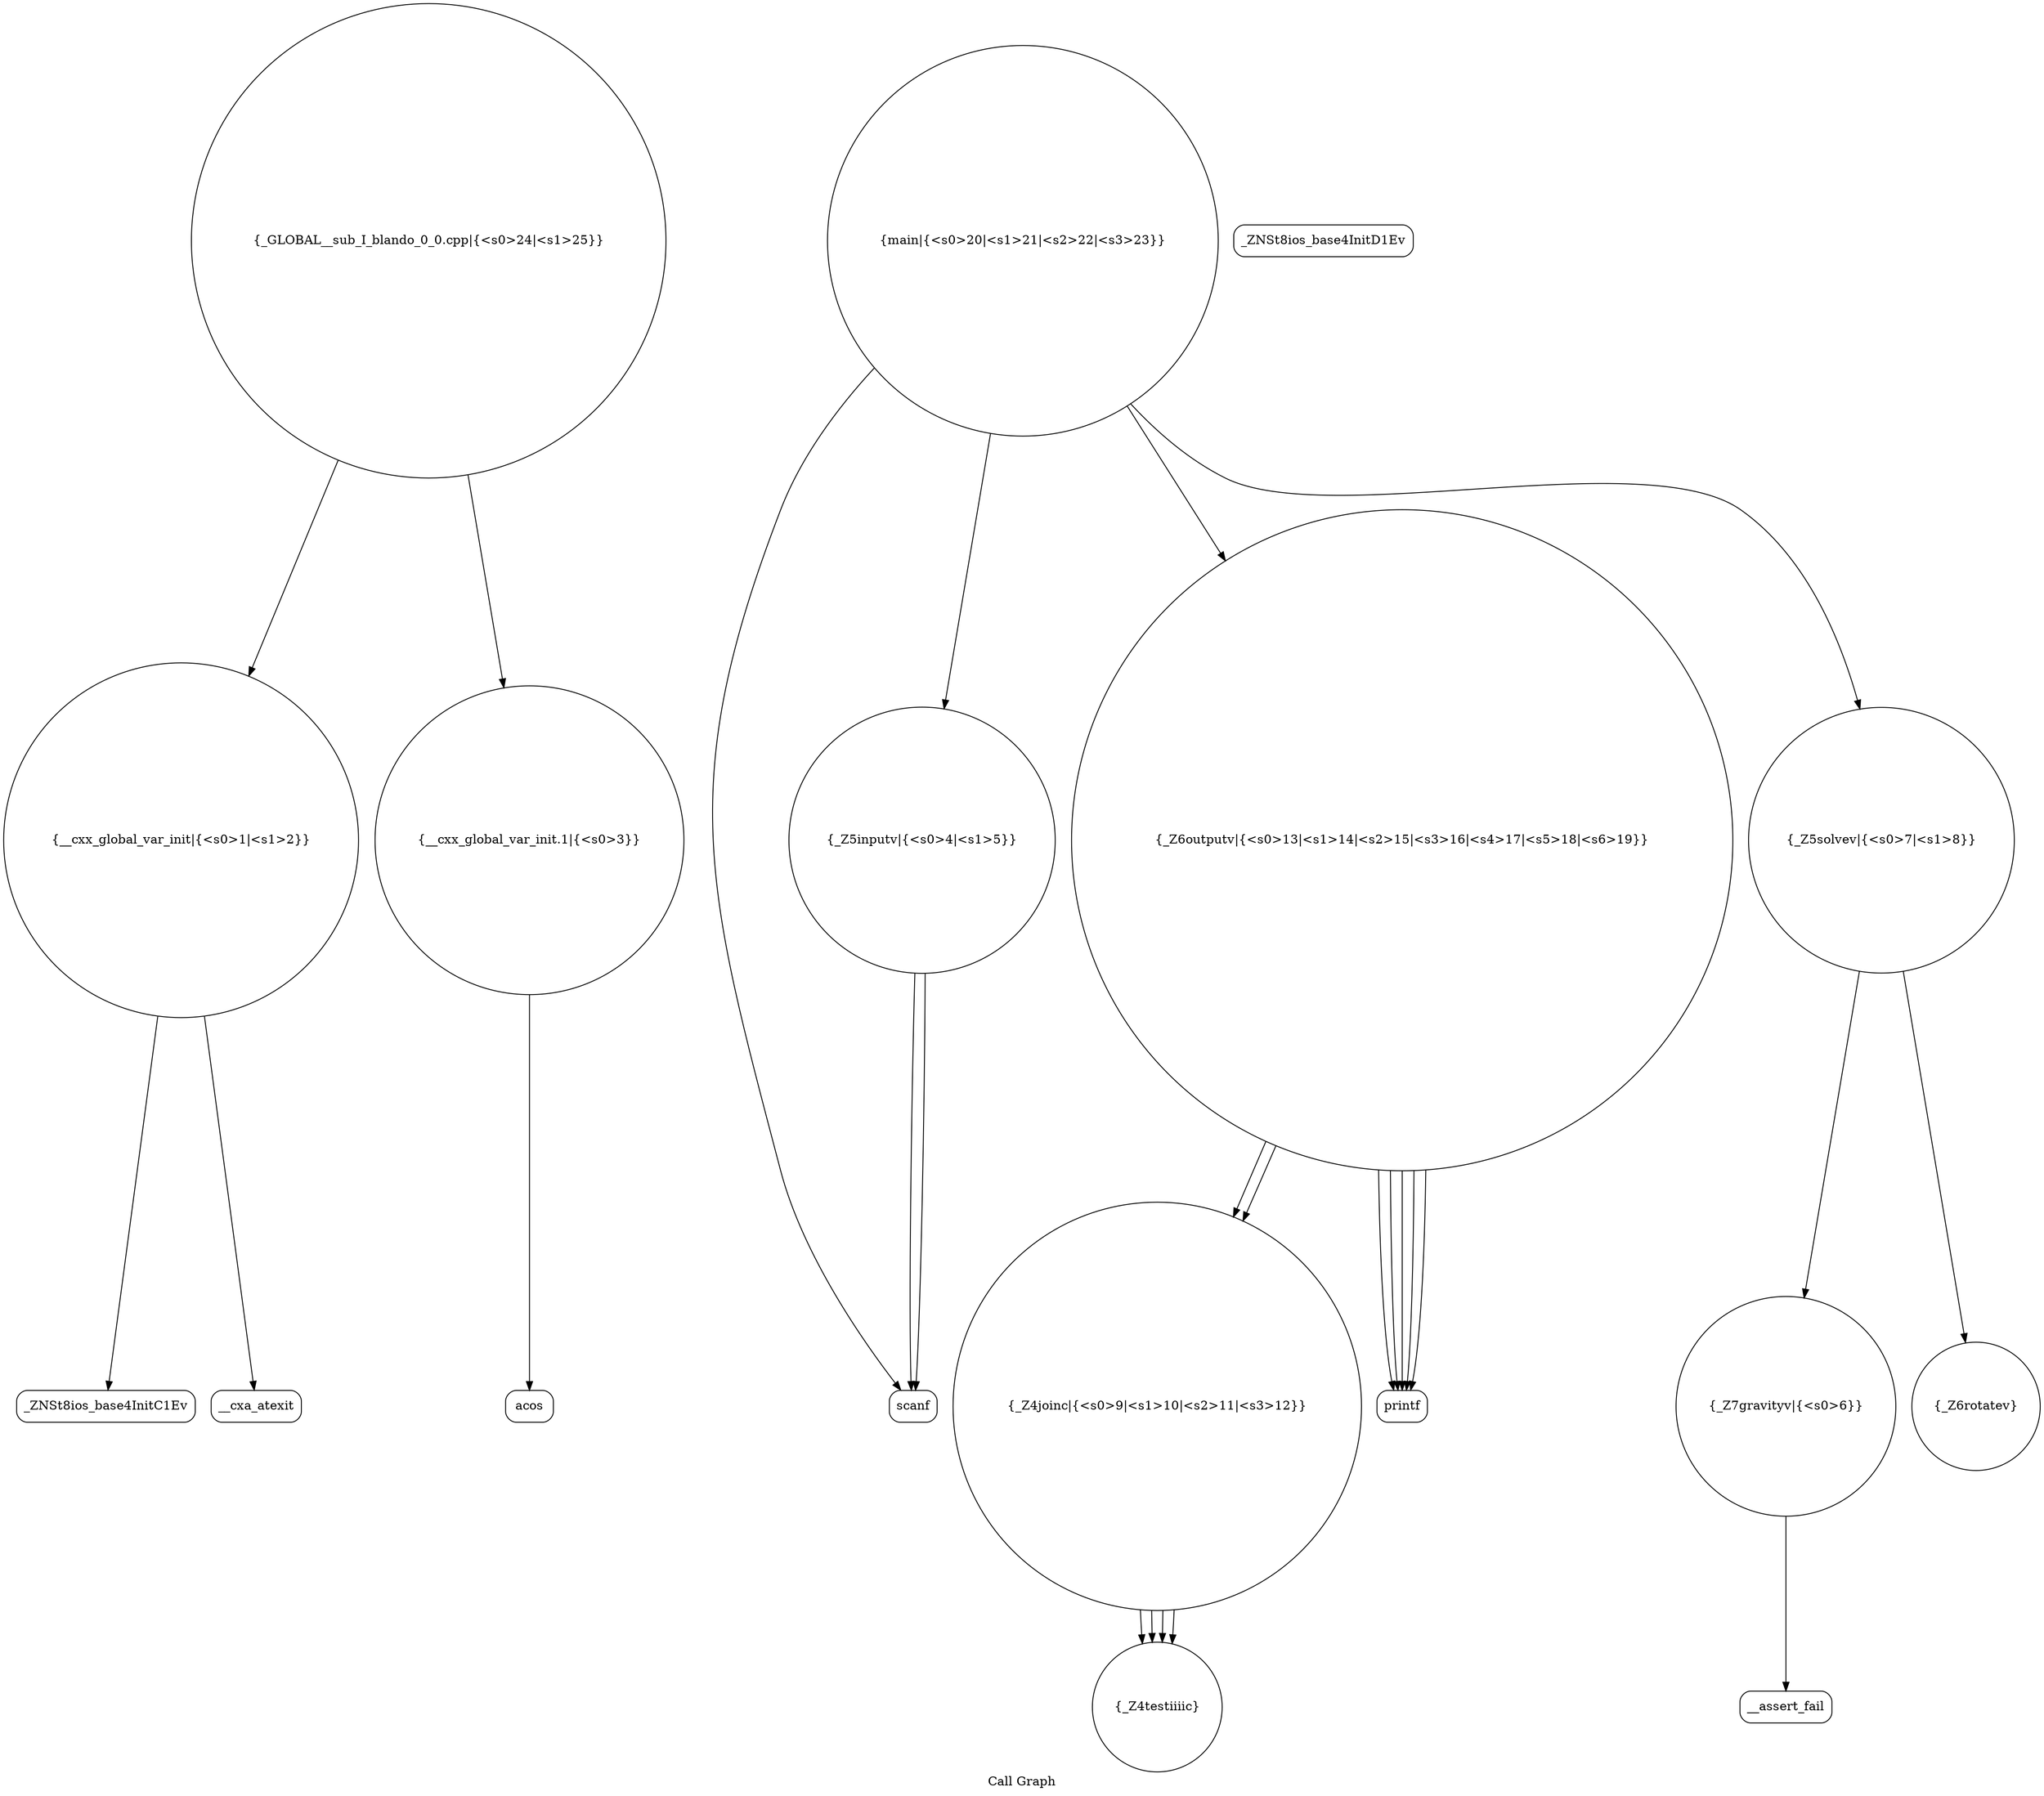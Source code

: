 digraph "Call Graph" {
	label="Call Graph";

	Node0x55e1b3250180 [shape=record,shape=circle,label="{__cxx_global_var_init|{<s0>1|<s1>2}}"];
	Node0x55e1b3250180:s0 -> Node0x55e1b3250610[color=black];
	Node0x55e1b3250180:s1 -> Node0x55e1b3250710[color=black];
	Node0x55e1b3250910 [shape=record,shape=Mrecord,label="{scanf}"];
	Node0x55e1b3250c90 [shape=record,shape=circle,label="{_Z6outputv|{<s0>13|<s1>14|<s2>15|<s3>16|<s4>17|<s5>18|<s6>19}}"];
	Node0x55e1b3250c90:s0 -> Node0x55e1b3250c10[color=black];
	Node0x55e1b3250c90:s1 -> Node0x55e1b3250c10[color=black];
	Node0x55e1b3250c90:s2 -> Node0x55e1b3250d10[color=black];
	Node0x55e1b3250c90:s3 -> Node0x55e1b3250d10[color=black];
	Node0x55e1b3250c90:s4 -> Node0x55e1b3250d10[color=black];
	Node0x55e1b3250c90:s5 -> Node0x55e1b3250d10[color=black];
	Node0x55e1b3250c90:s6 -> Node0x55e1b3250d10[color=black];
	Node0x55e1b3250690 [shape=record,shape=Mrecord,label="{_ZNSt8ios_base4InitD1Ev}"];
	Node0x55e1b3250a10 [shape=record,shape=circle,label="{_Z7gravityv|{<s0>6}}"];
	Node0x55e1b3250a10:s0 -> Node0x55e1b3250a90[color=black];
	Node0x55e1b3250d90 [shape=record,shape=circle,label="{main|{<s0>20|<s1>21|<s2>22|<s3>23}}"];
	Node0x55e1b3250d90:s0 -> Node0x55e1b3250910[color=black];
	Node0x55e1b3250d90:s1 -> Node0x55e1b3250890[color=black];
	Node0x55e1b3250d90:s2 -> Node0x55e1b3250b10[color=black];
	Node0x55e1b3250d90:s3 -> Node0x55e1b3250c90[color=black];
	Node0x55e1b3250790 [shape=record,shape=circle,label="{__cxx_global_var_init.1|{<s0>3}}"];
	Node0x55e1b3250790:s0 -> Node0x55e1b3250810[color=black];
	Node0x55e1b3250b10 [shape=record,shape=circle,label="{_Z5solvev|{<s0>7|<s1>8}}"];
	Node0x55e1b3250b10:s0 -> Node0x55e1b3250990[color=black];
	Node0x55e1b3250b10:s1 -> Node0x55e1b3250a10[color=black];
	Node0x55e1b3250890 [shape=record,shape=circle,label="{_Z5inputv|{<s0>4|<s1>5}}"];
	Node0x55e1b3250890:s0 -> Node0x55e1b3250910[color=black];
	Node0x55e1b3250890:s1 -> Node0x55e1b3250910[color=black];
	Node0x55e1b3250c10 [shape=record,shape=circle,label="{_Z4joinc|{<s0>9|<s1>10|<s2>11|<s3>12}}"];
	Node0x55e1b3250c10:s0 -> Node0x55e1b3250b90[color=black];
	Node0x55e1b3250c10:s1 -> Node0x55e1b3250b90[color=black];
	Node0x55e1b3250c10:s2 -> Node0x55e1b3250b90[color=black];
	Node0x55e1b3250c10:s3 -> Node0x55e1b3250b90[color=black];
	Node0x55e1b3250610 [shape=record,shape=Mrecord,label="{_ZNSt8ios_base4InitC1Ev}"];
	Node0x55e1b3250990 [shape=record,shape=circle,label="{_Z6rotatev}"];
	Node0x55e1b3250d10 [shape=record,shape=Mrecord,label="{printf}"];
	Node0x55e1b3250710 [shape=record,shape=Mrecord,label="{__cxa_atexit}"];
	Node0x55e1b3250a90 [shape=record,shape=Mrecord,label="{__assert_fail}"];
	Node0x55e1b3250e10 [shape=record,shape=circle,label="{_GLOBAL__sub_I_blando_0_0.cpp|{<s0>24|<s1>25}}"];
	Node0x55e1b3250e10:s0 -> Node0x55e1b3250180[color=black];
	Node0x55e1b3250e10:s1 -> Node0x55e1b3250790[color=black];
	Node0x55e1b3250810 [shape=record,shape=Mrecord,label="{acos}"];
	Node0x55e1b3250b90 [shape=record,shape=circle,label="{_Z4testiiiic}"];
}

